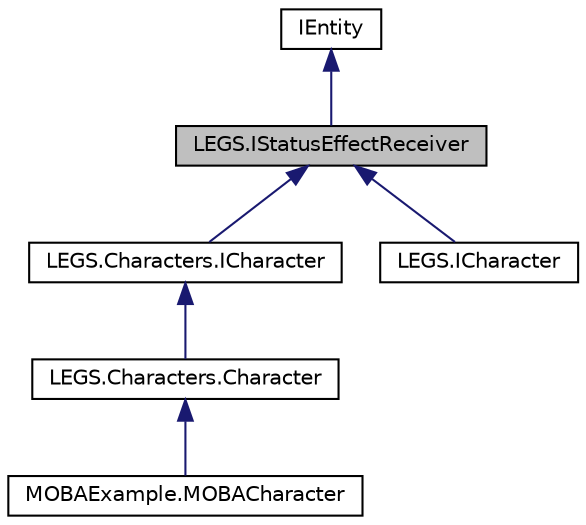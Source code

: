 digraph "LEGS.IStatusEffectReceiver"
{
 // LATEX_PDF_SIZE
  edge [fontname="Helvetica",fontsize="10",labelfontname="Helvetica",labelfontsize="10"];
  node [fontname="Helvetica",fontsize="10",shape=record];
  Node1 [label="LEGS.IStatusEffectReceiver",height=0.2,width=0.4,color="black", fillcolor="grey75", style="filled", fontcolor="black",tooltip="An IEntity that can have IStatusEffects added and removed"];
  Node2 -> Node1 [dir="back",color="midnightblue",fontsize="10",style="solid",fontname="Helvetica"];
  Node2 [label="IEntity",height=0.2,width=0.4,color="black", fillcolor="white", style="filled",URL="$interfaceLEGS_1_1IEntity.html",tooltip="Represents a LeGS object. This is the base type for most LeGS types."];
  Node1 -> Node3 [dir="back",color="midnightblue",fontsize="10",style="solid",fontname="Helvetica"];
  Node3 [label="LEGS.Characters.ICharacter",height=0.2,width=0.4,color="black", fillcolor="white", style="filled",URL="$interfaceLEGS_1_1Characters_1_1ICharacter.html",tooltip="For characters that can receive damage & status effects."];
  Node3 -> Node4 [dir="back",color="midnightblue",fontsize="10",style="solid",fontname="Helvetica"];
  Node4 [label="LEGS.Characters.Character",height=0.2,width=0.4,color="black", fillcolor="white", style="filled",URL="$classLEGS_1_1Characters_1_1Character.html",tooltip="Simple class for an ICharacter & IAttributeHolder implementation."];
  Node4 -> Node5 [dir="back",color="midnightblue",fontsize="10",style="solid",fontname="Helvetica"];
  Node5 [label="MOBAExample.MOBACharacter",height=0.2,width=0.4,color="black", fillcolor="white", style="filled",URL="$classMOBAExample_1_1MOBACharacter.html",tooltip=" "];
  Node1 -> Node6 [dir="back",color="midnightblue",fontsize="10",style="solid",fontname="Helvetica"];
  Node6 [label="LEGS.ICharacter",height=0.2,width=0.4,color="black", fillcolor="white", style="filled",URL="$interfaceLEGS_1_1ICharacter.html",tooltip="For characters that can receive damage & status effects."];
}
